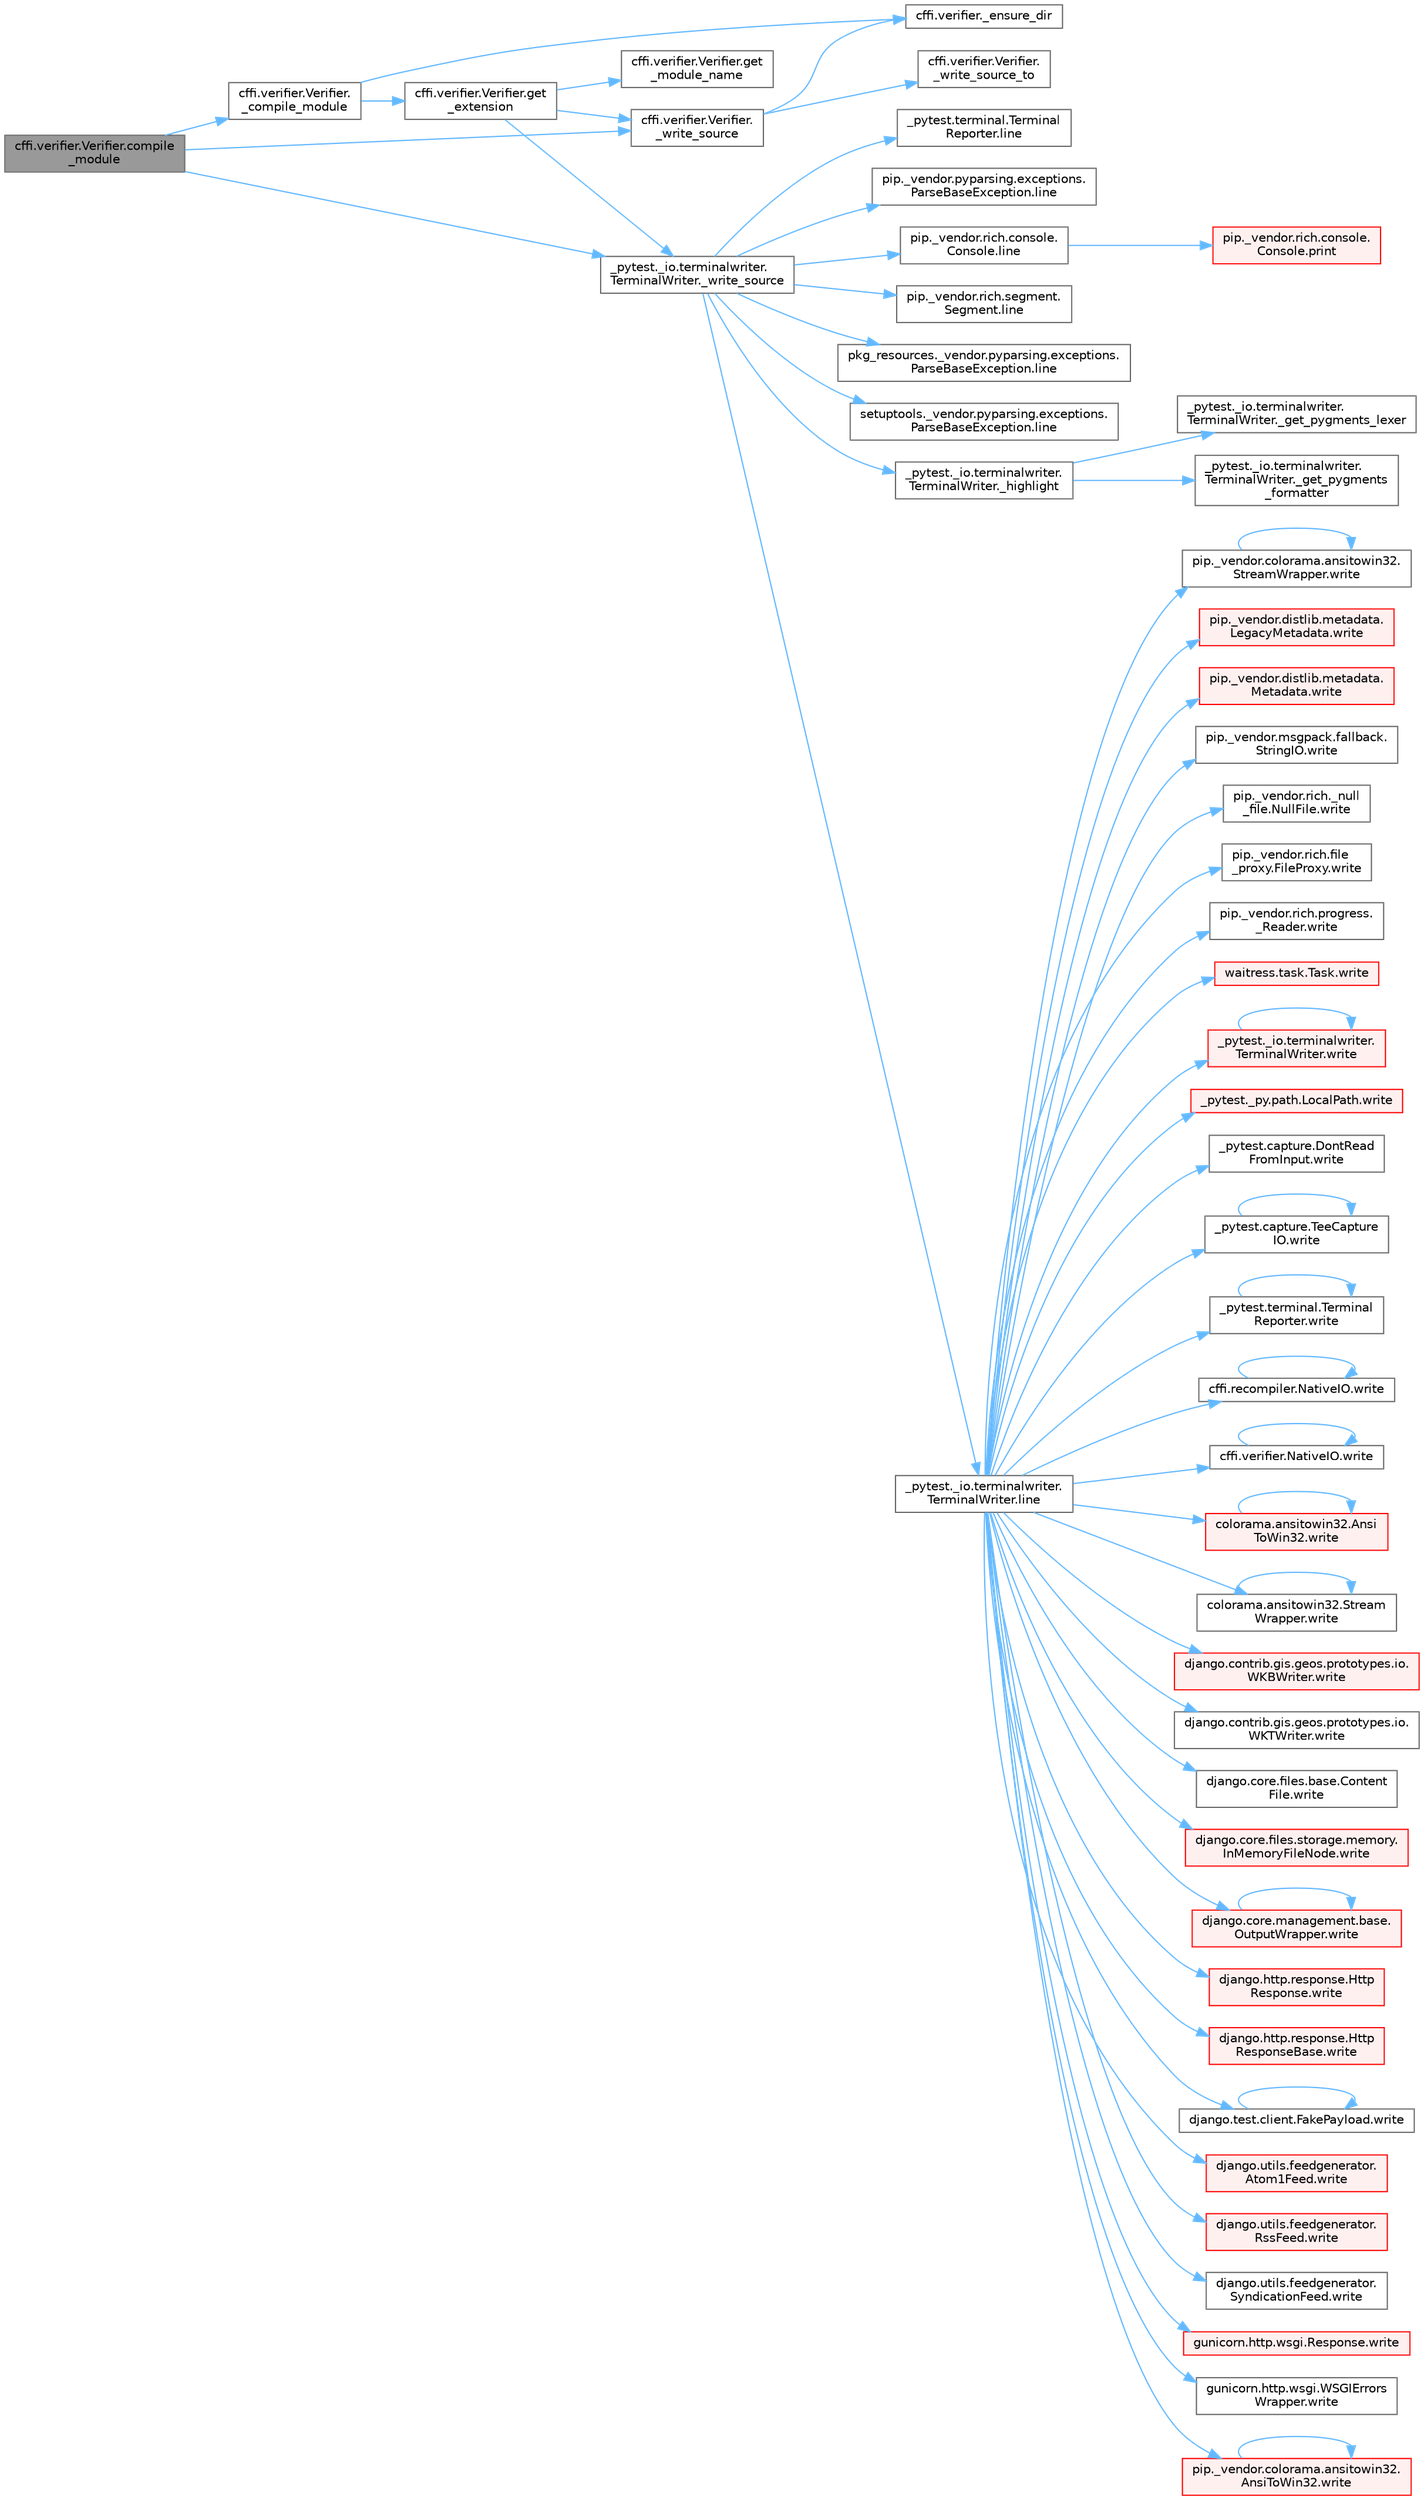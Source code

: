 digraph "cffi.verifier.Verifier.compile_module"
{
 // LATEX_PDF_SIZE
  bgcolor="transparent";
  edge [fontname=Helvetica,fontsize=10,labelfontname=Helvetica,labelfontsize=10];
  node [fontname=Helvetica,fontsize=10,shape=box,height=0.2,width=0.4];
  rankdir="LR";
  Node1 [id="Node000001",label="cffi.verifier.Verifier.compile\l_module",height=0.2,width=0.4,color="gray40", fillcolor="grey60", style="filled", fontcolor="black",tooltip=" "];
  Node1 -> Node2 [id="edge1_Node000001_Node000002",color="steelblue1",style="solid",tooltip=" "];
  Node2 [id="Node000002",label="cffi.verifier.Verifier.\l_compile_module",height=0.2,width=0.4,color="grey40", fillcolor="white", style="filled",URL="$classcffi_1_1verifier_1_1_verifier.html#ae0d07806ff6796d142c1c6d28a035fdd",tooltip=" "];
  Node2 -> Node3 [id="edge2_Node000002_Node000003",color="steelblue1",style="solid",tooltip=" "];
  Node3 [id="Node000003",label="cffi.verifier._ensure_dir",height=0.2,width=0.4,color="grey40", fillcolor="white", style="filled",URL="$namespacecffi_1_1verifier.html#a387f62286f292e9ae257a61853f24fc3",tooltip=" "];
  Node2 -> Node4 [id="edge3_Node000002_Node000004",color="steelblue1",style="solid",tooltip=" "];
  Node4 [id="Node000004",label="cffi.verifier.Verifier.get\l_extension",height=0.2,width=0.4,color="grey40", fillcolor="white", style="filled",URL="$classcffi_1_1verifier_1_1_verifier.html#af447ee2fbeadedce4b28f517cfb048da",tooltip=" "];
  Node4 -> Node5 [id="edge4_Node000004_Node000005",color="steelblue1",style="solid",tooltip=" "];
  Node5 [id="Node000005",label="_pytest._io.terminalwriter.\lTerminalWriter._write_source",height=0.2,width=0.4,color="grey40", fillcolor="white", style="filled",URL="$class__pytest_1_1__io_1_1terminalwriter_1_1_terminal_writer.html#a3499a8fa1635a0661a3476582408a433",tooltip=" "];
  Node5 -> Node6 [id="edge5_Node000005_Node000006",color="steelblue1",style="solid",tooltip=" "];
  Node6 [id="Node000006",label="_pytest._io.terminalwriter.\lTerminalWriter._highlight",height=0.2,width=0.4,color="grey40", fillcolor="white", style="filled",URL="$class__pytest_1_1__io_1_1terminalwriter_1_1_terminal_writer.html#ad65e7c329139730e9680203e1f40c437",tooltip=" "];
  Node6 -> Node7 [id="edge6_Node000006_Node000007",color="steelblue1",style="solid",tooltip=" "];
  Node7 [id="Node000007",label="_pytest._io.terminalwriter.\lTerminalWriter._get_pygments\l_formatter",height=0.2,width=0.4,color="grey40", fillcolor="white", style="filled",URL="$class__pytest_1_1__io_1_1terminalwriter_1_1_terminal_writer.html#aaf4000da9f62325999edfa7a6db952d2",tooltip=" "];
  Node6 -> Node8 [id="edge7_Node000006_Node000008",color="steelblue1",style="solid",tooltip=" "];
  Node8 [id="Node000008",label="_pytest._io.terminalwriter.\lTerminalWriter._get_pygments_lexer",height=0.2,width=0.4,color="grey40", fillcolor="white", style="filled",URL="$class__pytest_1_1__io_1_1terminalwriter_1_1_terminal_writer.html#aa8412a911c131afbc858bdce60d75da0",tooltip=" "];
  Node5 -> Node9 [id="edge8_Node000005_Node000009",color="steelblue1",style="solid",tooltip=" "];
  Node9 [id="Node000009",label="_pytest._io.terminalwriter.\lTerminalWriter.line",height=0.2,width=0.4,color="grey40", fillcolor="white", style="filled",URL="$class__pytest_1_1__io_1_1terminalwriter_1_1_terminal_writer.html#a70c206b6c71b946771673c95d93d5d5a",tooltip=" "];
  Node9 -> Node10 [id="edge9_Node000009_Node000010",color="steelblue1",style="solid",tooltip=" "];
  Node10 [id="Node000010",label="_pytest._io.terminalwriter.\lTerminalWriter.write",height=0.2,width=0.4,color="red", fillcolor="#FFF0F0", style="filled",URL="$class__pytest_1_1__io_1_1terminalwriter_1_1_terminal_writer.html#ab011b237aec5bafbe3761ee6eceaa5b1",tooltip=" "];
  Node10 -> Node10 [id="edge10_Node000010_Node000010",color="steelblue1",style="solid",tooltip=" "];
  Node9 -> Node3963 [id="edge11_Node000009_Node003963",color="steelblue1",style="solid",tooltip=" "];
  Node3963 [id="Node003963",label="_pytest._py.path.LocalPath.write",height=0.2,width=0.4,color="red", fillcolor="#FFF0F0", style="filled",URL="$class__pytest_1_1__py_1_1path_1_1_local_path.html#a8f782fcf3e7b991a42259724f3d25de2",tooltip=" "];
  Node9 -> Node3964 [id="edge12_Node000009_Node003964",color="steelblue1",style="solid",tooltip=" "];
  Node3964 [id="Node003964",label="_pytest.capture.DontRead\lFromInput.write",height=0.2,width=0.4,color="grey40", fillcolor="white", style="filled",URL="$class__pytest_1_1capture_1_1_dont_read_from_input.html#a406eef5fc6e2a689e4095b418e34258e",tooltip=" "];
  Node9 -> Node3965 [id="edge13_Node000009_Node003965",color="steelblue1",style="solid",tooltip=" "];
  Node3965 [id="Node003965",label="_pytest.capture.TeeCapture\lIO.write",height=0.2,width=0.4,color="grey40", fillcolor="white", style="filled",URL="$class__pytest_1_1capture_1_1_tee_capture_i_o.html#ad2ae68f89adb705539b1f510ac1d2a06",tooltip=" "];
  Node3965 -> Node3965 [id="edge14_Node003965_Node003965",color="steelblue1",style="solid",tooltip=" "];
  Node9 -> Node3966 [id="edge15_Node000009_Node003966",color="steelblue1",style="solid",tooltip=" "];
  Node3966 [id="Node003966",label="_pytest.terminal.Terminal\lReporter.write",height=0.2,width=0.4,color="grey40", fillcolor="white", style="filled",URL="$class__pytest_1_1terminal_1_1_terminal_reporter.html#a6a83fce851fa9dfdc476bc6fb0d4595b",tooltip=" "];
  Node3966 -> Node3966 [id="edge16_Node003966_Node003966",color="steelblue1",style="solid",tooltip=" "];
  Node9 -> Node3967 [id="edge17_Node000009_Node003967",color="steelblue1",style="solid",tooltip=" "];
  Node3967 [id="Node003967",label="cffi.recompiler.NativeIO.write",height=0.2,width=0.4,color="grey40", fillcolor="white", style="filled",URL="$classcffi_1_1recompiler_1_1_native_i_o.html#a179e7b41f653f51024a2cc98ad72cbbe",tooltip=" "];
  Node3967 -> Node3967 [id="edge18_Node003967_Node003967",color="steelblue1",style="solid",tooltip=" "];
  Node9 -> Node3968 [id="edge19_Node000009_Node003968",color="steelblue1",style="solid",tooltip=" "];
  Node3968 [id="Node003968",label="cffi.verifier.NativeIO.write",height=0.2,width=0.4,color="grey40", fillcolor="white", style="filled",URL="$classcffi_1_1verifier_1_1_native_i_o.html#a9f02f1e437c53293db7389ce253ee238",tooltip=" "];
  Node3968 -> Node3968 [id="edge20_Node003968_Node003968",color="steelblue1",style="solid",tooltip=" "];
  Node9 -> Node3969 [id="edge21_Node000009_Node003969",color="steelblue1",style="solid",tooltip=" "];
  Node3969 [id="Node003969",label="colorama.ansitowin32.Ansi\lToWin32.write",height=0.2,width=0.4,color="red", fillcolor="#FFF0F0", style="filled",URL="$classcolorama_1_1ansitowin32_1_1_ansi_to_win32.html#abadac90e6f0a5a03cecdc6f254eca7d8",tooltip=" "];
  Node3969 -> Node3969 [id="edge22_Node003969_Node003969",color="steelblue1",style="solid",tooltip=" "];
  Node9 -> Node3991 [id="edge23_Node000009_Node003991",color="steelblue1",style="solid",tooltip=" "];
  Node3991 [id="Node003991",label="colorama.ansitowin32.Stream\lWrapper.write",height=0.2,width=0.4,color="grey40", fillcolor="white", style="filled",URL="$classcolorama_1_1ansitowin32_1_1_stream_wrapper.html#a551910ddf0a34dde1db2a38e00b789d4",tooltip=" "];
  Node3991 -> Node3991 [id="edge24_Node003991_Node003991",color="steelblue1",style="solid",tooltip=" "];
  Node9 -> Node3992 [id="edge25_Node000009_Node003992",color="steelblue1",style="solid",tooltip=" "];
  Node3992 [id="Node003992",label="django.contrib.gis.geos.prototypes.io.\lWKBWriter.write",height=0.2,width=0.4,color="red", fillcolor="#FFF0F0", style="filled",URL="$classdjango_1_1contrib_1_1gis_1_1geos_1_1prototypes_1_1io_1_1_w_k_b_writer.html#a2cdc902d36a57ba6070e70570ca85c55",tooltip=" "];
  Node9 -> Node3994 [id="edge26_Node000009_Node003994",color="steelblue1",style="solid",tooltip=" "];
  Node3994 [id="Node003994",label="django.contrib.gis.geos.prototypes.io.\lWKTWriter.write",height=0.2,width=0.4,color="grey40", fillcolor="white", style="filled",URL="$classdjango_1_1contrib_1_1gis_1_1geos_1_1prototypes_1_1io_1_1_w_k_t_writer.html#a8c54e53507e3f6193ce7a36c8f977370",tooltip=" "];
  Node9 -> Node3995 [id="edge27_Node000009_Node003995",color="steelblue1",style="solid",tooltip=" "];
  Node3995 [id="Node003995",label="django.core.files.base.Content\lFile.write",height=0.2,width=0.4,color="grey40", fillcolor="white", style="filled",URL="$classdjango_1_1core_1_1files_1_1base_1_1_content_file.html#a5777a08a5be02c055680c8bcbb235c61",tooltip=" "];
  Node9 -> Node3996 [id="edge28_Node000009_Node003996",color="steelblue1",style="solid",tooltip=" "];
  Node3996 [id="Node003996",label="django.core.files.storage.memory.\lInMemoryFileNode.write",height=0.2,width=0.4,color="red", fillcolor="#FFF0F0", style="filled",URL="$classdjango_1_1core_1_1files_1_1storage_1_1memory_1_1_in_memory_file_node.html#a0e630c96ce4523b3fbd453fa5789bc9e",tooltip=" "];
  Node9 -> Node3998 [id="edge29_Node000009_Node003998",color="steelblue1",style="solid",tooltip=" "];
  Node3998 [id="Node003998",label="django.core.management.base.\lOutputWrapper.write",height=0.2,width=0.4,color="red", fillcolor="#FFF0F0", style="filled",URL="$classdjango_1_1core_1_1management_1_1base_1_1_output_wrapper.html#a3577d4a5a7af3c1c66cfdfa3a5bd8a15",tooltip=" "];
  Node3998 -> Node3998 [id="edge30_Node003998_Node003998",color="steelblue1",style="solid",tooltip=" "];
  Node9 -> Node4013 [id="edge31_Node000009_Node004013",color="steelblue1",style="solid",tooltip=" "];
  Node4013 [id="Node004013",label="django.http.response.Http\lResponse.write",height=0.2,width=0.4,color="red", fillcolor="#FFF0F0", style="filled",URL="$classdjango_1_1http_1_1response_1_1_http_response.html#ac159fb36270c736cfc19334cd8350091",tooltip=" "];
  Node9 -> Node4014 [id="edge32_Node000009_Node004014",color="steelblue1",style="solid",tooltip=" "];
  Node4014 [id="Node004014",label="django.http.response.Http\lResponseBase.write",height=0.2,width=0.4,color="red", fillcolor="#FFF0F0", style="filled",URL="$classdjango_1_1http_1_1response_1_1_http_response_base.html#a4be34840707dfbb85170d7339d758dc1",tooltip=" "];
  Node9 -> Node4015 [id="edge33_Node000009_Node004015",color="steelblue1",style="solid",tooltip=" "];
  Node4015 [id="Node004015",label="django.test.client.FakePayload.write",height=0.2,width=0.4,color="grey40", fillcolor="white", style="filled",URL="$classdjango_1_1test_1_1client_1_1_fake_payload.html#a6a1dca1b58f77e75800bc2d738d3fd7e",tooltip=" "];
  Node4015 -> Node4015 [id="edge34_Node004015_Node004015",color="steelblue1",style="solid",tooltip=" "];
  Node9 -> Node4016 [id="edge35_Node000009_Node004016",color="steelblue1",style="solid",tooltip=" "];
  Node4016 [id="Node004016",label="django.utils.feedgenerator.\lAtom1Feed.write",height=0.2,width=0.4,color="red", fillcolor="#FFF0F0", style="filled",URL="$classdjango_1_1utils_1_1feedgenerator_1_1_atom1_feed.html#afbf5b931a75be201e339b64a8aa46119",tooltip=" "];
  Node9 -> Node4067 [id="edge36_Node000009_Node004067",color="steelblue1",style="solid",tooltip=" "];
  Node4067 [id="Node004067",label="django.utils.feedgenerator.\lRssFeed.write",height=0.2,width=0.4,color="red", fillcolor="#FFF0F0", style="filled",URL="$classdjango_1_1utils_1_1feedgenerator_1_1_rss_feed.html#a63ea2926c2c773e874f51ced997a2618",tooltip=" "];
  Node9 -> Node4072 [id="edge37_Node000009_Node004072",color="steelblue1",style="solid",tooltip=" "];
  Node4072 [id="Node004072",label="django.utils.feedgenerator.\lSyndicationFeed.write",height=0.2,width=0.4,color="grey40", fillcolor="white", style="filled",URL="$classdjango_1_1utils_1_1feedgenerator_1_1_syndication_feed.html#a8b6aa844d6a12751a6d67fe6a2e58ebb",tooltip=" "];
  Node9 -> Node4073 [id="edge38_Node000009_Node004073",color="steelblue1",style="solid",tooltip=" "];
  Node4073 [id="Node004073",label="gunicorn.http.wsgi.Response.write",height=0.2,width=0.4,color="red", fillcolor="#FFF0F0", style="filled",URL="$classgunicorn_1_1http_1_1wsgi_1_1_response.html#a125ec803f25529604c0cbf2177de8951",tooltip=" "];
  Node9 -> Node4074 [id="edge39_Node000009_Node004074",color="steelblue1",style="solid",tooltip=" "];
  Node4074 [id="Node004074",label="gunicorn.http.wsgi.WSGIErrors\lWrapper.write",height=0.2,width=0.4,color="grey40", fillcolor="white", style="filled",URL="$classgunicorn_1_1http_1_1wsgi_1_1_w_s_g_i_errors_wrapper.html#a7dabeb0732ba57e770de5e6c297cbfba",tooltip=" "];
  Node9 -> Node3978 [id="edge40_Node000009_Node003978",color="steelblue1",style="solid",tooltip=" "];
  Node3978 [id="Node003978",label="pip._vendor.colorama.ansitowin32.\lAnsiToWin32.write",height=0.2,width=0.4,color="red", fillcolor="#FFF0F0", style="filled",URL="$classpip_1_1__vendor_1_1colorama_1_1ansitowin32_1_1_ansi_to_win32.html#aaeb0baf104470a2dfb282dce019b45e4",tooltip=" "];
  Node3978 -> Node3978 [id="edge41_Node003978_Node003978",color="steelblue1",style="solid",tooltip=" "];
  Node9 -> Node4075 [id="edge42_Node000009_Node004075",color="steelblue1",style="solid",tooltip=" "];
  Node4075 [id="Node004075",label="pip._vendor.colorama.ansitowin32.\lStreamWrapper.write",height=0.2,width=0.4,color="grey40", fillcolor="white", style="filled",URL="$classpip_1_1__vendor_1_1colorama_1_1ansitowin32_1_1_stream_wrapper.html#aa47f76b442f79d6ff416b7b941fc274e",tooltip=" "];
  Node4075 -> Node4075 [id="edge43_Node004075_Node004075",color="steelblue1",style="solid",tooltip=" "];
  Node9 -> Node4076 [id="edge44_Node000009_Node004076",color="steelblue1",style="solid",tooltip=" "];
  Node4076 [id="Node004076",label="pip._vendor.distlib.metadata.\lLegacyMetadata.write",height=0.2,width=0.4,color="red", fillcolor="#FFF0F0", style="filled",URL="$classpip_1_1__vendor_1_1distlib_1_1metadata_1_1_legacy_metadata.html#af3423aeacce2739a48b38815d4ba89be",tooltip=" "];
  Node9 -> Node4082 [id="edge45_Node000009_Node004082",color="steelblue1",style="solid",tooltip=" "];
  Node4082 [id="Node004082",label="pip._vendor.distlib.metadata.\lMetadata.write",height=0.2,width=0.4,color="red", fillcolor="#FFF0F0", style="filled",URL="$classpip_1_1__vendor_1_1distlib_1_1metadata_1_1_metadata.html#a1a2c54572ca133a21190923864249820",tooltip=" "];
  Node9 -> Node4094 [id="edge46_Node000009_Node004094",color="steelblue1",style="solid",tooltip=" "];
  Node4094 [id="Node004094",label="pip._vendor.msgpack.fallback.\lStringIO.write",height=0.2,width=0.4,color="grey40", fillcolor="white", style="filled",URL="$classpip_1_1__vendor_1_1msgpack_1_1fallback_1_1_string_i_o.html#a6adb76b5a6646bce44458254c6dacaf7",tooltip=" "];
  Node9 -> Node4095 [id="edge47_Node000009_Node004095",color="steelblue1",style="solid",tooltip=" "];
  Node4095 [id="Node004095",label="pip._vendor.rich._null\l_file.NullFile.write",height=0.2,width=0.4,color="grey40", fillcolor="white", style="filled",URL="$classpip_1_1__vendor_1_1rich_1_1__null__file_1_1_null_file.html#a01d2e01041fb795a1f042e5a520ebc35",tooltip=" "];
  Node9 -> Node4096 [id="edge48_Node000009_Node004096",color="steelblue1",style="solid",tooltip=" "];
  Node4096 [id="Node004096",label="pip._vendor.rich.file\l_proxy.FileProxy.write",height=0.2,width=0.4,color="grey40", fillcolor="white", style="filled",URL="$classpip_1_1__vendor_1_1rich_1_1file__proxy_1_1_file_proxy.html#a433bec714cb79fe570a7fa947d7ef607",tooltip=" "];
  Node9 -> Node4097 [id="edge49_Node000009_Node004097",color="steelblue1",style="solid",tooltip=" "];
  Node4097 [id="Node004097",label="pip._vendor.rich.progress.\l_Reader.write",height=0.2,width=0.4,color="grey40", fillcolor="white", style="filled",URL="$classpip_1_1__vendor_1_1rich_1_1progress_1_1___reader.html#a8ef599c97b85c42dcb4df6645d5734e1",tooltip=" "];
  Node9 -> Node4098 [id="edge50_Node000009_Node004098",color="steelblue1",style="solid",tooltip=" "];
  Node4098 [id="Node004098",label="waitress.task.Task.write",height=0.2,width=0.4,color="red", fillcolor="#FFF0F0", style="filled",URL="$classwaitress_1_1task_1_1_task.html#a4ea20833759dca71b052d4f67ff85834",tooltip=" "];
  Node5 -> Node33 [id="edge51_Node000005_Node000033",color="steelblue1",style="solid",tooltip=" "];
  Node33 [id="Node000033",label="_pytest.terminal.Terminal\lReporter.line",height=0.2,width=0.4,color="grey40", fillcolor="white", style="filled",URL="$class__pytest_1_1terminal_1_1_terminal_reporter.html#a93c0c8ead6fc609ded513a82b16b30d6",tooltip=" "];
  Node5 -> Node34 [id="edge52_Node000005_Node000034",color="steelblue1",style="solid",tooltip=" "];
  Node34 [id="Node000034",label="pip._vendor.pyparsing.exceptions.\lParseBaseException.line",height=0.2,width=0.4,color="grey40", fillcolor="white", style="filled",URL="$classpip_1_1__vendor_1_1pyparsing_1_1exceptions_1_1_parse_base_exception.html#aa2329017443b8e4ac6f0415a61e18938",tooltip=" "];
  Node5 -> Node35 [id="edge53_Node000005_Node000035",color="steelblue1",style="solid",tooltip=" "];
  Node35 [id="Node000035",label="pip._vendor.rich.console.\lConsole.line",height=0.2,width=0.4,color="grey40", fillcolor="white", style="filled",URL="$classpip_1_1__vendor_1_1rich_1_1console_1_1_console.html#a41d951735692dcacd03f429df410629c",tooltip=" "];
  Node35 -> Node36 [id="edge54_Node000035_Node000036",color="steelblue1",style="solid",tooltip=" "];
  Node36 [id="Node000036",label="pip._vendor.rich.console.\lConsole.print",height=0.2,width=0.4,color="red", fillcolor="#FFF0F0", style="filled",URL="$classpip_1_1__vendor_1_1rich_1_1console_1_1_console.html#af954370cdbb49236b597f2c11064549d",tooltip=" "];
  Node5 -> Node4519 [id="edge55_Node000005_Node004519",color="steelblue1",style="solid",tooltip=" "];
  Node4519 [id="Node004519",label="pip._vendor.rich.segment.\lSegment.line",height=0.2,width=0.4,color="grey40", fillcolor="white", style="filled",URL="$classpip_1_1__vendor_1_1rich_1_1segment_1_1_segment.html#a1d04079b7b56d7149c9f695a7005053c",tooltip=" "];
  Node5 -> Node4520 [id="edge56_Node000005_Node004520",color="steelblue1",style="solid",tooltip=" "];
  Node4520 [id="Node004520",label="pkg_resources._vendor.pyparsing.exceptions.\lParseBaseException.line",height=0.2,width=0.4,color="grey40", fillcolor="white", style="filled",URL="$classpkg__resources_1_1__vendor_1_1pyparsing_1_1exceptions_1_1_parse_base_exception.html#a0008de93649d601aee59f9355b7db231",tooltip=" "];
  Node5 -> Node4521 [id="edge57_Node000005_Node004521",color="steelblue1",style="solid",tooltip=" "];
  Node4521 [id="Node004521",label="setuptools._vendor.pyparsing.exceptions.\lParseBaseException.line",height=0.2,width=0.4,color="grey40", fillcolor="white", style="filled",URL="$classsetuptools_1_1__vendor_1_1pyparsing_1_1exceptions_1_1_parse_base_exception.html#ac4e957463d1b83df668df7d619160a90",tooltip=" "];
  Node4 -> Node262 [id="edge58_Node000004_Node000262",color="steelblue1",style="solid",tooltip=" "];
  Node262 [id="Node000262",label="cffi.verifier.Verifier.\l_write_source",height=0.2,width=0.4,color="grey40", fillcolor="white", style="filled",URL="$classcffi_1_1verifier_1_1_verifier.html#a1aa61152a52d10127b522cceb0efb670",tooltip=" "];
  Node262 -> Node3 [id="edge59_Node000262_Node000003",color="steelblue1",style="solid",tooltip=" "];
  Node262 -> Node263 [id="edge60_Node000262_Node000263",color="steelblue1",style="solid",tooltip=" "];
  Node263 [id="Node000263",label="cffi.verifier.Verifier.\l_write_source_to",height=0.2,width=0.4,color="grey40", fillcolor="white", style="filled",URL="$classcffi_1_1verifier_1_1_verifier.html#aaf83e04142623e7ccf2460965006aed5",tooltip=" "];
  Node4 -> Node261 [id="edge61_Node000004_Node000261",color="steelblue1",style="solid",tooltip=" "];
  Node261 [id="Node000261",label="cffi.verifier.Verifier.get\l_module_name",height=0.2,width=0.4,color="grey40", fillcolor="white", style="filled",URL="$classcffi_1_1verifier_1_1_verifier.html#a16bf645476a21883a1dd15847720c4f6",tooltip=" "];
  Node1 -> Node5 [id="edge62_Node000001_Node000005",color="steelblue1",style="solid",tooltip=" "];
  Node1 -> Node262 [id="edge63_Node000001_Node000262",color="steelblue1",style="solid",tooltip=" "];
}
